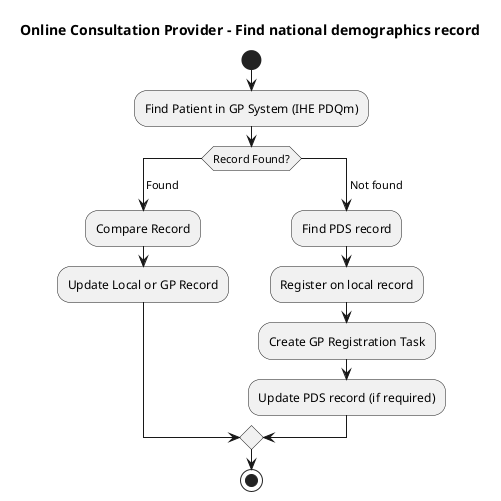 @startuml


title Online Consultation Provider - Find national demographics record

start
:Find Patient in GP System (IHE PDQm);
switch (Record Found?)
case ( Found )
  :Compare Record;
  :Update Local or GP Record;
case ( Not found )
  :Find PDS record;
  :Register on local record;
  :Create GP Registration Task;
  :Update PDS record (if required);
endswitch
stop

@enduml
